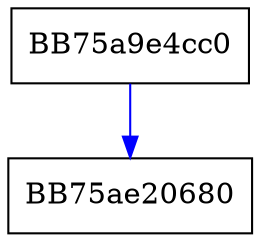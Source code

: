 digraph QueryFullProcessImageNameW_shim {
  node [shape="box"];
  graph [splines=ortho];
  BB75a9e4cc0 -> BB75ae20680 [color="blue"];
}